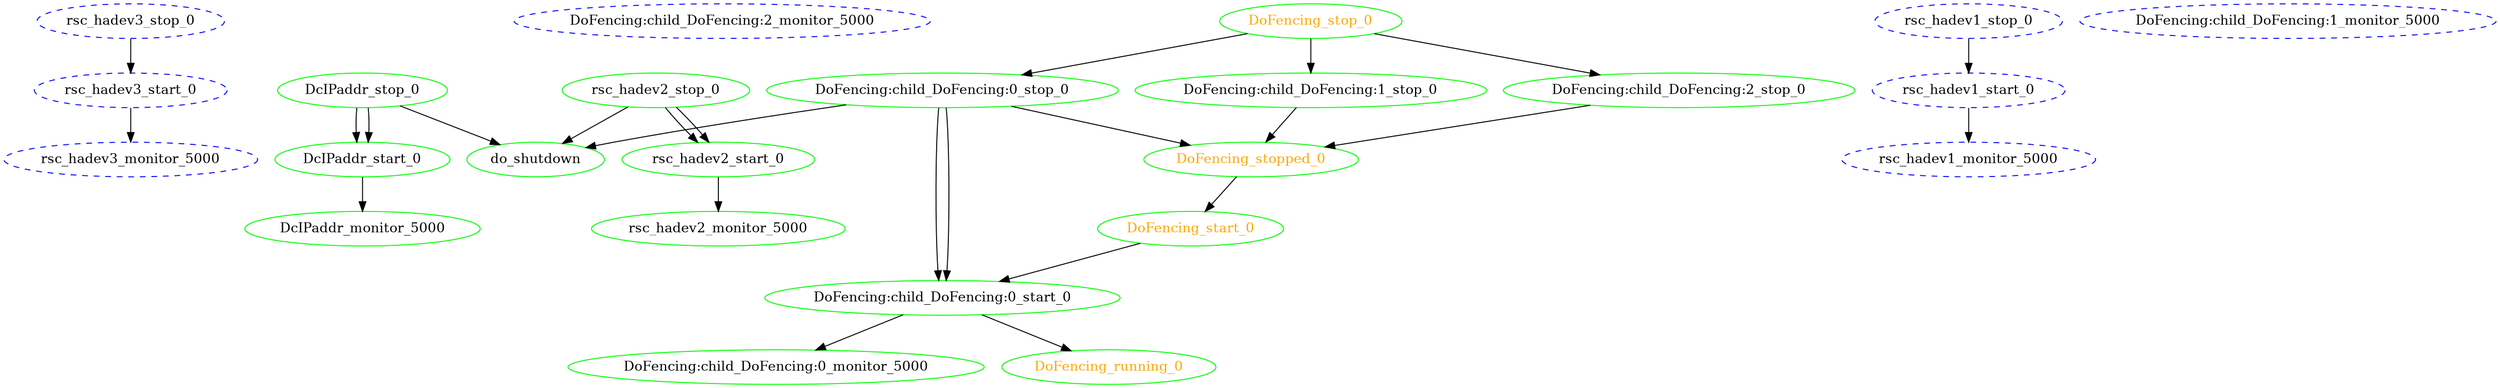 digraph "g" {
	size = "30,30"
"rsc_hadev3_monitor_5000" [ style="dashed" color="blue" fontcolor="black" ]
"DoFencing:child_DoFencing:2_monitor_5000" [ style="dashed" color="blue" fontcolor="black" ]
"DcIPaddr_monitor_5000" [ tooltip="hadev1" color="green" fontcolor="black" ]
"DoFencing:child_DoFencing:0_monitor_5000" [ tooltip="hadev1" color="green" fontcolor="black" ]
"rsc_hadev2_monitor_5000" [ tooltip="hadev1" color="green" fontcolor="black" ]
"rsc_hadev1_monitor_5000" [ style="dashed" color="blue" fontcolor="black" ]
"DoFencing:child_DoFencing:1_monitor_5000" [ style="dashed" color="blue" fontcolor="black" ]
"DcIPaddr_stop_0" [ tooltip="hadev2" color="green" fontcolor="black" ]
"DcIPaddr_start_0" [ tooltip="hadev1" color="green" fontcolor="black" ]
"rsc_hadev3_stop_0" [ style="dashed" color="blue" fontcolor="black" ]
"rsc_hadev3_start_0" [ style="dashed" color="blue" fontcolor="black" ]
"rsc_hadev2_stop_0" [ tooltip="hadev2" color="green" fontcolor="black" ]
"rsc_hadev2_start_0" [ tooltip="hadev1" color="green" fontcolor="black" ]
"rsc_hadev1_stop_0" [ style="dashed" color="blue" fontcolor="black" ]
"rsc_hadev1_start_0" [ style="dashed" color="blue" fontcolor="black" ]
"DoFencing:child_DoFencing:0_stop_0" [ tooltip="hadev2" color="green" fontcolor="black" ]
"DoFencing:child_DoFencing:0_start_0" [ tooltip="hadev1" color="green" fontcolor="black" ]
"DoFencing:child_DoFencing:1_stop_0" [ tooltip="hadev1" color="green" fontcolor="black" ]
"DoFencing:child_DoFencing:2_stop_0" [ tooltip="hadev1" color="green" fontcolor="black" ]
"DoFencing_start_0" [ tooltip="" color="green" fontcolor="orange" ]
"DoFencing_running_0" [ tooltip="" color="green" fontcolor="orange" ]
"DoFencing_stop_0" [ tooltip="" color="green" fontcolor="orange" ]
"DoFencing_stopped_0" [ tooltip="" color="green" fontcolor="orange" ]
"do_shutdown" [ tooltip="hadev2" color="green" fontcolor="black" ]
"rsc_hadev3_start_0" -> "rsc_hadev3_monitor_5000"
"DcIPaddr_start_0" -> "DcIPaddr_monitor_5000"
"DoFencing:child_DoFencing:0_start_0" -> "DoFencing:child_DoFencing:0_monitor_5000"
"rsc_hadev2_start_0" -> "rsc_hadev2_monitor_5000"
"rsc_hadev1_start_0" -> "rsc_hadev1_monitor_5000"
"DcIPaddr_stop_0" -> "DcIPaddr_start_0"
"DcIPaddr_stop_0" -> "DcIPaddr_start_0"
"rsc_hadev3_stop_0" -> "rsc_hadev3_start_0"
"rsc_hadev2_stop_0" -> "rsc_hadev2_start_0"
"rsc_hadev2_stop_0" -> "rsc_hadev2_start_0"
"rsc_hadev1_stop_0" -> "rsc_hadev1_start_0"
"DoFencing_stop_0" -> "DoFencing:child_DoFencing:0_stop_0"
"DoFencing:child_DoFencing:0_stop_0" -> "DoFencing:child_DoFencing:0_start_0"
"DoFencing:child_DoFencing:0_stop_0" -> "DoFencing:child_DoFencing:0_start_0"
"DoFencing_start_0" -> "DoFencing:child_DoFencing:0_start_0"
"DoFencing_stop_0" -> "DoFencing:child_DoFencing:1_stop_0"
"DoFencing_stop_0" -> "DoFencing:child_DoFencing:2_stop_0"
"DoFencing_stopped_0" -> "DoFencing_start_0"
"DoFencing:child_DoFencing:0_start_0" -> "DoFencing_running_0"
"DoFencing:child_DoFencing:0_stop_0" -> "DoFencing_stopped_0"
"DoFencing:child_DoFencing:1_stop_0" -> "DoFencing_stopped_0"
"DoFencing:child_DoFencing:2_stop_0" -> "DoFencing_stopped_0"
"DcIPaddr_stop_0" -> "do_shutdown"
"rsc_hadev2_stop_0" -> "do_shutdown"
"DoFencing:child_DoFencing:0_stop_0" -> "do_shutdown"
}
